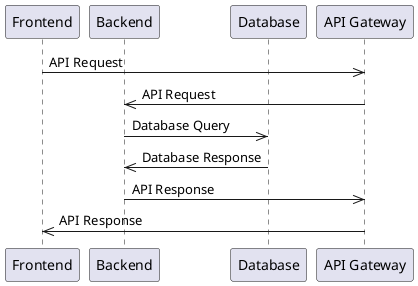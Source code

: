 @startuml
participant Frontend as "Frontend"
participant Backend as "Backend"
participant Database as "Database"
participant API_Gateway as "API Gateway"

Frontend->>API_Gateway: API Request
API_Gateway->>Backend: API Request
Backend->>Database: Database Query
Database->>Backend: Database Response
Backend->>API_Gateway: API Response
API_Gateway->>Frontend: API Response
@enduml